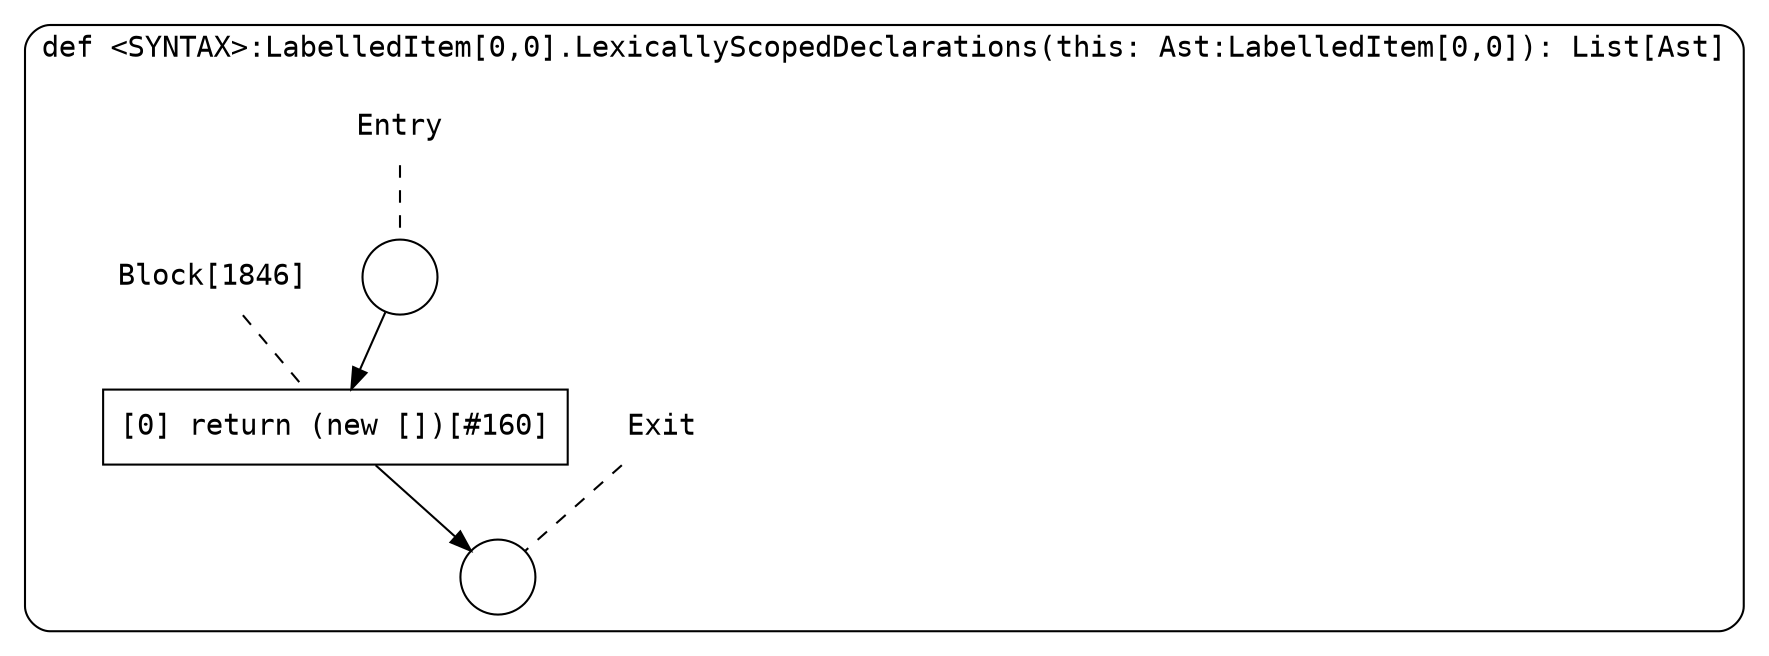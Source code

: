 digraph {
  graph [fontname = "Consolas"]
  node [fontname = "Consolas"]
  edge [fontname = "Consolas"]
  subgraph cluster299 {
    label = "def <SYNTAX>:LabelledItem[0,0].LexicallyScopedDeclarations(this: Ast:LabelledItem[0,0]): List[Ast]"
    style = rounded
    cluster299_entry_name [shape=none, label=<<font color="black">Entry</font>>]
    cluster299_entry_name -> cluster299_entry [arrowhead=none, color="black", style=dashed]
    cluster299_entry [shape=circle label=" " color="black" fillcolor="white" style=filled]
    cluster299_entry -> node1846 [color="black"]
    cluster299_exit_name [shape=none, label=<<font color="black">Exit</font>>]
    cluster299_exit_name -> cluster299_exit [arrowhead=none, color="black", style=dashed]
    cluster299_exit [shape=circle label=" " color="black" fillcolor="white" style=filled]
    node1846_name [shape=none, label=<<font color="black">Block[1846]</font>>]
    node1846_name -> node1846 [arrowhead=none, color="black", style=dashed]
    node1846 [shape=box, label=<<font color="black">[0] return (new [])[#160]<BR ALIGN="LEFT"/></font>> color="black" fillcolor="white", style=filled]
    node1846 -> cluster299_exit [color="black"]
  }
}